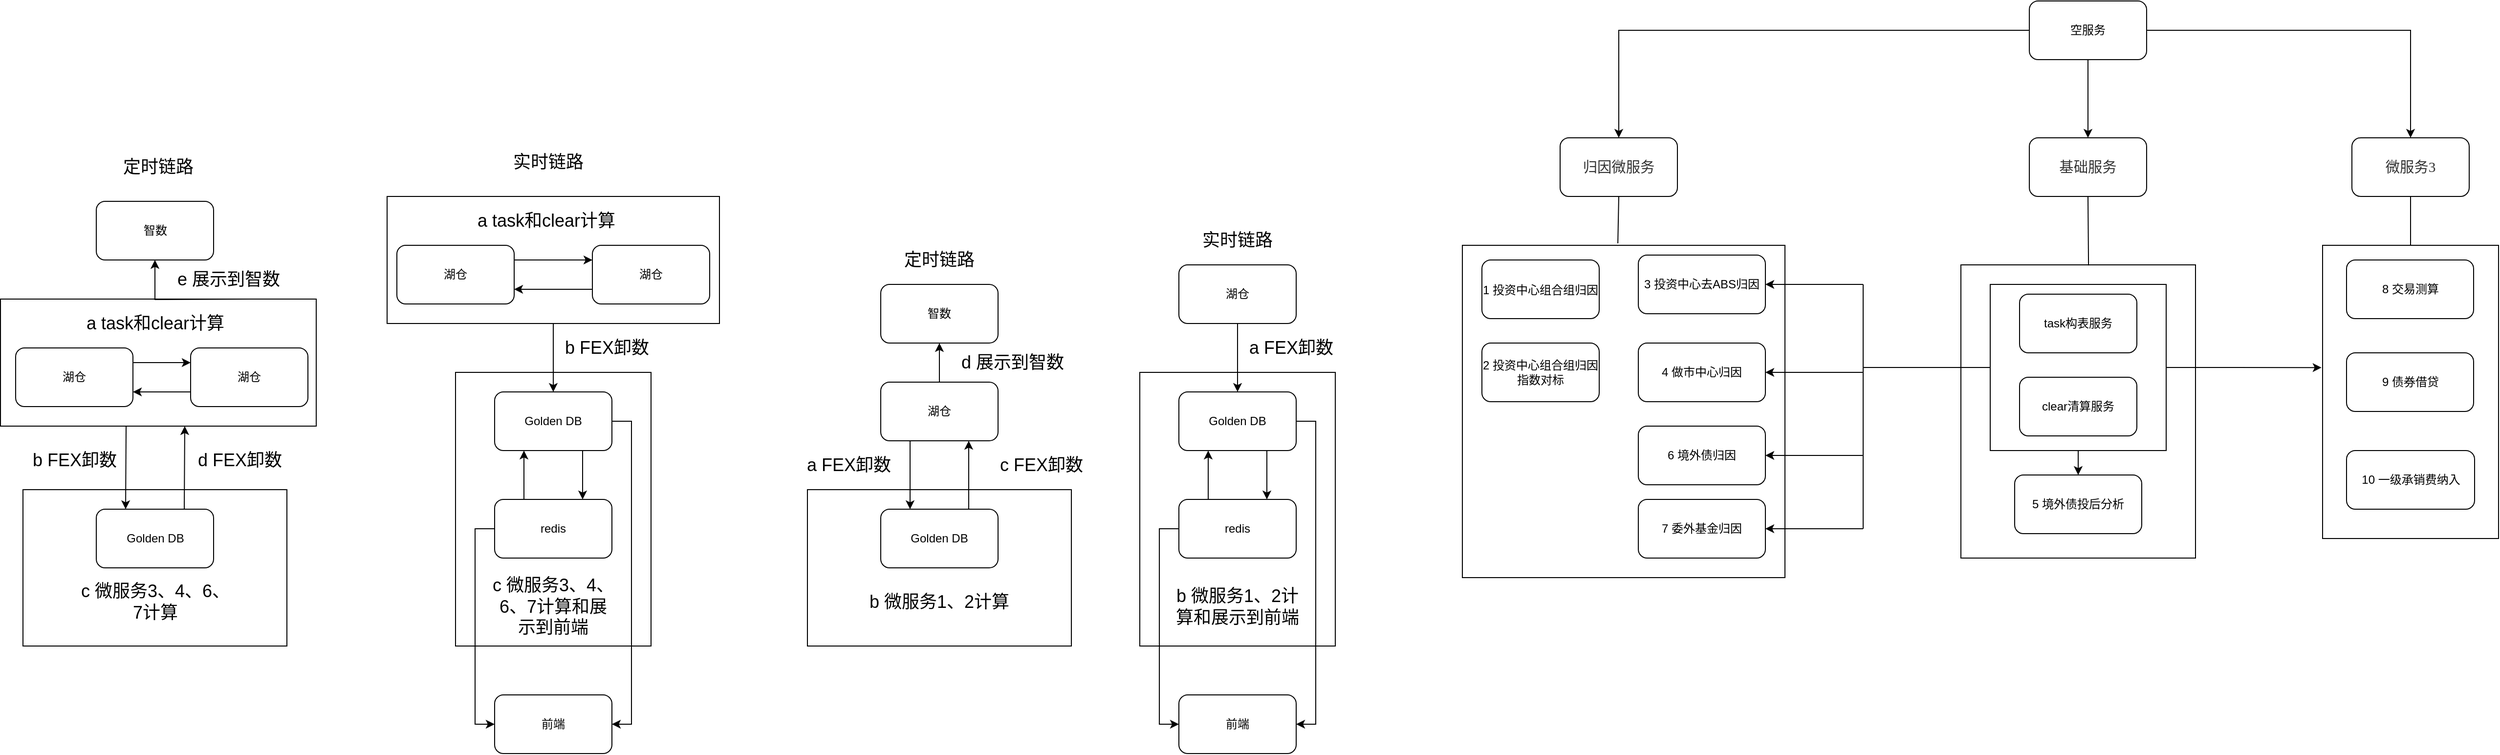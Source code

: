 <mxfile version="24.0.4" type="github">
  <diagram id="C5RBs43oDa-KdzZeNtuy" name="Page-1">
    <mxGraphModel dx="2261" dy="768" grid="1" gridSize="10" guides="1" tooltips="1" connect="1" arrows="1" fold="1" page="1" pageScale="1" pageWidth="827" pageHeight="1169" math="0" shadow="0">
      <root>
        <mxCell id="WIyWlLk6GJQsqaUBKTNV-0" />
        <mxCell id="WIyWlLk6GJQsqaUBKTNV-1" parent="WIyWlLk6GJQsqaUBKTNV-0" />
        <mxCell id="gpyAhbkI_0szL79RBJTk-83" value="" style="rounded=0;whiteSpace=wrap;html=1;" parent="WIyWlLk6GJQsqaUBKTNV-1" vertex="1">
          <mxGeometry x="-515.5" y="635" width="323" height="130" as="geometry" />
        </mxCell>
        <mxCell id="gpyAhbkI_0szL79RBJTk-49" value="" style="rounded=0;whiteSpace=wrap;html=1;" parent="WIyWlLk6GJQsqaUBKTNV-1" vertex="1">
          <mxGeometry x="-50" y="710" width="200" height="280" as="geometry" />
        </mxCell>
        <mxCell id="gpyAhbkI_0szL79RBJTk-82" style="edgeStyle=none;rounded=0;orthogonalLoop=1;jettySize=auto;html=1;exitX=0.5;exitY=1;exitDx=0;exitDy=0;entryX=0.5;entryY=0;entryDx=0;entryDy=0;" parent="WIyWlLk6GJQsqaUBKTNV-1" source="gpyAhbkI_0szL79RBJTk-76" target="gpyAhbkI_0szL79RBJTk-52" edge="1">
          <mxGeometry relative="1" as="geometry" />
        </mxCell>
        <mxCell id="gpyAhbkI_0szL79RBJTk-76" value="" style="rounded=0;whiteSpace=wrap;html=1;" parent="WIyWlLk6GJQsqaUBKTNV-1" vertex="1">
          <mxGeometry x="-120" y="530" width="340" height="130" as="geometry" />
        </mxCell>
        <mxCell id="gpyAhbkI_0szL79RBJTk-36" value="" style="rounded=0;whiteSpace=wrap;html=1;" parent="WIyWlLk6GJQsqaUBKTNV-1" vertex="1">
          <mxGeometry x="310" y="830" width="270" height="160" as="geometry" />
        </mxCell>
        <mxCell id="gpyAhbkI_0szL79RBJTk-24" value="" style="rounded=0;whiteSpace=wrap;html=1;" parent="WIyWlLk6GJQsqaUBKTNV-1" vertex="1">
          <mxGeometry x="650" y="710" width="200" height="280" as="geometry" />
        </mxCell>
        <mxCell id="8sShFJXzrjoNy3E7Pt8Y-33" value="" style="rounded=0;whiteSpace=wrap;html=1;" parent="WIyWlLk6GJQsqaUBKTNV-1" vertex="1">
          <mxGeometry x="1860" y="580" width="180" height="300" as="geometry" />
        </mxCell>
        <mxCell id="8sShFJXzrjoNy3E7Pt8Y-23" value="" style="rounded=0;whiteSpace=wrap;html=1;" parent="WIyWlLk6GJQsqaUBKTNV-1" vertex="1">
          <mxGeometry x="980" y="580" width="330" height="340" as="geometry" />
        </mxCell>
        <mxCell id="8sShFJXzrjoNy3E7Pt8Y-2" value="" style="edgeStyle=orthogonalEdgeStyle;rounded=0;orthogonalLoop=1;jettySize=auto;html=1;" parent="WIyWlLk6GJQsqaUBKTNV-1" source="8sShFJXzrjoNy3E7Pt8Y-0" target="8sShFJXzrjoNy3E7Pt8Y-1" edge="1">
          <mxGeometry relative="1" as="geometry" />
        </mxCell>
        <mxCell id="8sShFJXzrjoNy3E7Pt8Y-44" style="edgeStyle=orthogonalEdgeStyle;rounded=0;orthogonalLoop=1;jettySize=auto;html=1;exitX=1;exitY=0.5;exitDx=0;exitDy=0;entryX=0.5;entryY=0;entryDx=0;entryDy=0;" parent="WIyWlLk6GJQsqaUBKTNV-1" source="8sShFJXzrjoNy3E7Pt8Y-0" target="8sShFJXzrjoNy3E7Pt8Y-16" edge="1">
          <mxGeometry relative="1" as="geometry" />
        </mxCell>
        <mxCell id="8sShFJXzrjoNy3E7Pt8Y-0" value="空服务" style="rounded=1;whiteSpace=wrap;html=1;" parent="WIyWlLk6GJQsqaUBKTNV-1" vertex="1">
          <mxGeometry x="1560" y="330" width="120" height="60" as="geometry" />
        </mxCell>
        <mxCell id="8sShFJXzrjoNy3E7Pt8Y-1" value="&lt;div style=&quot;font-size: medium; text-align: start;&quot; data-hash=&quot;3e45efe6a880c21dcbc873dc145f4ac9&quot; data-version=&quot;3.0.0&quot;&gt;&lt;/div&gt;&lt;div style=&quot;font-size: medium; text-align: start;&quot; class=&quot;document&quot;&gt;&lt;div class=&quot;section&quot;&gt;&lt;p style=&quot;margin: 3pt 0pt 3pt 16.8pt; font-family: 等线; font-size: 12pt; line-height: 20.8px; text-indent: -16.8pt;&quot; class=&quot;paragraph text-align-type-left&quot;&gt;&lt;span style=&quot;font-size: 11pt; color: rgb(51, 51, 51); letter-spacing: 0pt; vertical-align: baseline;&quot; data-font-family=&quot;default&quot;&gt;归因微服务&lt;/span&gt;&lt;/p&gt;&lt;/div&gt;&lt;/div&gt;" style="rounded=1;whiteSpace=wrap;html=1;" parent="WIyWlLk6GJQsqaUBKTNV-1" vertex="1">
          <mxGeometry x="1080" y="470" width="120" height="60" as="geometry" />
        </mxCell>
        <mxCell id="8sShFJXzrjoNy3E7Pt8Y-3" value="&lt;div style=&quot;font-size: medium; text-align: start;&quot; data-hash=&quot;3e45efe6a880c21dcbc873dc145f4ac9&quot; data-version=&quot;3.0.0&quot;&gt;&lt;/div&gt;&lt;div style=&quot;font-size: medium; text-align: start;&quot; class=&quot;document&quot;&gt;&lt;div class=&quot;section&quot;&gt;&lt;p style=&quot;margin: 3pt 0pt 3pt 16.8pt; font-family: 等线; font-size: 12pt; line-height: 20.8px; text-indent: -16.8pt;&quot; class=&quot;paragraph text-align-type-left&quot;&gt;&lt;span style=&quot;font-family: Helvetica; font-size: 12px; text-align: center; text-indent: 0px;&quot;&gt;1 投资中心组合组归因&lt;/span&gt;&lt;br&gt;&lt;/p&gt;&lt;/div&gt;&lt;/div&gt;" style="rounded=1;whiteSpace=wrap;html=1;" parent="WIyWlLk6GJQsqaUBKTNV-1" vertex="1">
          <mxGeometry x="1000" y="595" width="120" height="60" as="geometry" />
        </mxCell>
        <mxCell id="8sShFJXzrjoNy3E7Pt8Y-5" value="2 投资中心组合组归因指数对标" style="rounded=1;whiteSpace=wrap;html=1;" parent="WIyWlLk6GJQsqaUBKTNV-1" vertex="1">
          <mxGeometry x="1000" y="680" width="120" height="60" as="geometry" />
        </mxCell>
        <mxCell id="8sShFJXzrjoNy3E7Pt8Y-7" value="3 投资中心去ABS归因" style="rounded=1;whiteSpace=wrap;html=1;" parent="WIyWlLk6GJQsqaUBKTNV-1" vertex="1">
          <mxGeometry x="1160" y="590" width="130" height="60" as="geometry" />
        </mxCell>
        <mxCell id="8sShFJXzrjoNy3E7Pt8Y-11" value="4 做市中心归因" style="rounded=1;whiteSpace=wrap;html=1;" parent="WIyWlLk6GJQsqaUBKTNV-1" vertex="1">
          <mxGeometry x="1160" y="680" width="130" height="60" as="geometry" />
        </mxCell>
        <mxCell id="8sShFJXzrjoNy3E7Pt8Y-15" value="&lt;div style=&quot;font-size: medium; text-align: start;&quot; data-hash=&quot;3e45efe6a880c21dcbc873dc145f4ac9&quot; data-version=&quot;3.0.0&quot;&gt;&lt;/div&gt;&lt;div style=&quot;font-size: medium; text-align: start;&quot; class=&quot;document&quot;&gt;&lt;div class=&quot;section&quot;&gt;&lt;p style=&quot;margin: 3pt 0pt 3pt 16.8pt; font-family: 等线; font-size: 12pt; line-height: 20.8px; text-indent: -16.8pt;&quot; class=&quot;paragraph text-align-type-left&quot;&gt;&lt;span style=&quot;font-size: 11pt; color: rgb(51, 51, 51); letter-spacing: 0pt; vertical-align: baseline;&quot; data-font-family=&quot;default&quot;&gt;基础服务&lt;/span&gt;&lt;/p&gt;&lt;/div&gt;&lt;/div&gt;" style="rounded=1;whiteSpace=wrap;html=1;" parent="WIyWlLk6GJQsqaUBKTNV-1" vertex="1">
          <mxGeometry x="1560" y="470" width="120" height="60" as="geometry" />
        </mxCell>
        <mxCell id="8sShFJXzrjoNy3E7Pt8Y-16" value="&lt;div style=&quot;font-size: medium; text-align: start;&quot; data-hash=&quot;3e45efe6a880c21dcbc873dc145f4ac9&quot; data-version=&quot;3.0.0&quot;&gt;&lt;/div&gt;&lt;div style=&quot;text-align: start;&quot; class=&quot;document&quot;&gt;&lt;div style=&quot;&quot; class=&quot;section&quot;&gt;&lt;p style=&quot;margin: 3pt 0pt 3pt 16.8pt; font-family: 等线; line-height: 20.8px; text-indent: -16.8pt;&quot; class=&quot;paragraph text-align-type-left&quot;&gt;&lt;font color=&quot;#333333&quot;&gt;&lt;span style=&quot;font-size: 14.667px;&quot;&gt;微服务3&lt;/span&gt;&lt;/font&gt;&lt;/p&gt;&lt;/div&gt;&lt;/div&gt;" style="rounded=1;whiteSpace=wrap;html=1;" parent="WIyWlLk6GJQsqaUBKTNV-1" vertex="1">
          <mxGeometry x="1890" y="470" width="120" height="60" as="geometry" />
        </mxCell>
        <mxCell id="8sShFJXzrjoNy3E7Pt8Y-19" value="" style="rounded=0;whiteSpace=wrap;html=1;" parent="WIyWlLk6GJQsqaUBKTNV-1" vertex="1">
          <mxGeometry x="1490" y="600" width="240" height="300" as="geometry" />
        </mxCell>
        <mxCell id="8sShFJXzrjoNy3E7Pt8Y-24" value="" style="endArrow=none;html=1;rounded=0;" parent="WIyWlLk6GJQsqaUBKTNV-1" edge="1">
          <mxGeometry width="50" height="50" relative="1" as="geometry">
            <mxPoint x="1390" y="870" as="sourcePoint" />
            <mxPoint x="1390" y="620" as="targetPoint" />
          </mxGeometry>
        </mxCell>
        <mxCell id="8sShFJXzrjoNy3E7Pt8Y-25" value="" style="endArrow=none;html=1;rounded=0;entryX=0;entryY=0.5;entryDx=0;entryDy=0;" parent="WIyWlLk6GJQsqaUBKTNV-1" target="8sShFJXzrjoNy3E7Pt8Y-35" edge="1">
          <mxGeometry width="50" height="50" relative="1" as="geometry">
            <mxPoint x="1390" y="705" as="sourcePoint" />
            <mxPoint x="1360" y="590" as="targetPoint" />
          </mxGeometry>
        </mxCell>
        <mxCell id="8sShFJXzrjoNy3E7Pt8Y-26" value="" style="endArrow=classic;html=1;rounded=0;entryX=1;entryY=0.5;entryDx=0;entryDy=0;" parent="WIyWlLk6GJQsqaUBKTNV-1" target="8sShFJXzrjoNy3E7Pt8Y-7" edge="1">
          <mxGeometry width="50" height="50" relative="1" as="geometry">
            <mxPoint x="1390" y="620" as="sourcePoint" />
            <mxPoint x="1360" y="590" as="targetPoint" />
          </mxGeometry>
        </mxCell>
        <mxCell id="8sShFJXzrjoNy3E7Pt8Y-27" value="" style="endArrow=classic;html=1;rounded=0;entryX=1;entryY=0.5;entryDx=0;entryDy=0;" parent="WIyWlLk6GJQsqaUBKTNV-1" target="8sShFJXzrjoNy3E7Pt8Y-11" edge="1">
          <mxGeometry width="50" height="50" relative="1" as="geometry">
            <mxPoint x="1390" y="710" as="sourcePoint" />
            <mxPoint x="1360" y="690" as="targetPoint" />
          </mxGeometry>
        </mxCell>
        <mxCell id="8sShFJXzrjoNy3E7Pt8Y-28" value="8 交易测算" style="rounded=1;whiteSpace=wrap;html=1;" parent="WIyWlLk6GJQsqaUBKTNV-1" vertex="1">
          <mxGeometry x="1884.5" y="595" width="130" height="60" as="geometry" />
        </mxCell>
        <mxCell id="8sShFJXzrjoNy3E7Pt8Y-29" value="9 债券借贷" style="rounded=1;whiteSpace=wrap;html=1;" parent="WIyWlLk6GJQsqaUBKTNV-1" vertex="1">
          <mxGeometry x="1884.5" y="690" width="130" height="60" as="geometry" />
        </mxCell>
        <mxCell id="8sShFJXzrjoNy3E7Pt8Y-30" value="10 一级承销费纳入" style="rounded=1;whiteSpace=wrap;html=1;" parent="WIyWlLk6GJQsqaUBKTNV-1" vertex="1">
          <mxGeometry x="1884.5" y="790" width="131" height="60" as="geometry" />
        </mxCell>
        <mxCell id="8sShFJXzrjoNy3E7Pt8Y-35" value="" style="rounded=0;whiteSpace=wrap;html=1;" parent="WIyWlLk6GJQsqaUBKTNV-1" vertex="1">
          <mxGeometry x="1520" y="620" width="180" height="170" as="geometry" />
        </mxCell>
        <mxCell id="8sShFJXzrjoNy3E7Pt8Y-31" value="6 境外债归因" style="rounded=1;whiteSpace=wrap;html=1;" parent="WIyWlLk6GJQsqaUBKTNV-1" vertex="1">
          <mxGeometry x="1160" y="765" width="130" height="60" as="geometry" />
        </mxCell>
        <mxCell id="8sShFJXzrjoNy3E7Pt8Y-32" value="7 委外基金归因" style="rounded=1;whiteSpace=wrap;html=1;" parent="WIyWlLk6GJQsqaUBKTNV-1" vertex="1">
          <mxGeometry x="1160" y="840" width="130" height="60" as="geometry" />
        </mxCell>
        <mxCell id="8sShFJXzrjoNy3E7Pt8Y-34" value="5 境外债投后分析" style="rounded=1;whiteSpace=wrap;html=1;" parent="WIyWlLk6GJQsqaUBKTNV-1" vertex="1">
          <mxGeometry x="1545" y="815" width="130" height="60" as="geometry" />
        </mxCell>
        <mxCell id="8sShFJXzrjoNy3E7Pt8Y-17" value="task构表服务" style="rounded=1;whiteSpace=wrap;html=1;" parent="WIyWlLk6GJQsqaUBKTNV-1" vertex="1">
          <mxGeometry x="1550" y="630" width="120" height="60" as="geometry" />
        </mxCell>
        <mxCell id="8sShFJXzrjoNy3E7Pt8Y-18" value="clear清算服务" style="whiteSpace=wrap;html=1;rounded=1;" parent="WIyWlLk6GJQsqaUBKTNV-1" vertex="1">
          <mxGeometry x="1550" y="715" width="120" height="60" as="geometry" />
        </mxCell>
        <mxCell id="8sShFJXzrjoNy3E7Pt8Y-36" value="" style="endArrow=classic;html=1;rounded=0;entryX=1;entryY=0.5;entryDx=0;entryDy=0;" parent="WIyWlLk6GJQsqaUBKTNV-1" target="8sShFJXzrjoNy3E7Pt8Y-31" edge="1">
          <mxGeometry width="50" height="50" relative="1" as="geometry">
            <mxPoint x="1390" y="795" as="sourcePoint" />
            <mxPoint x="1530" y="810" as="targetPoint" />
          </mxGeometry>
        </mxCell>
        <mxCell id="8sShFJXzrjoNy3E7Pt8Y-37" value="" style="endArrow=classic;html=1;rounded=0;entryX=1;entryY=0.5;entryDx=0;entryDy=0;" parent="WIyWlLk6GJQsqaUBKTNV-1" target="8sShFJXzrjoNy3E7Pt8Y-32" edge="1">
          <mxGeometry width="50" height="50" relative="1" as="geometry">
            <mxPoint x="1390" y="870" as="sourcePoint" />
            <mxPoint x="1530" y="810" as="targetPoint" />
          </mxGeometry>
        </mxCell>
        <mxCell id="8sShFJXzrjoNy3E7Pt8Y-38" value="" style="endArrow=classic;html=1;rounded=0;entryX=-0.006;entryY=0.417;entryDx=0;entryDy=0;entryPerimeter=0;exitX=1;exitY=0.5;exitDx=0;exitDy=0;" parent="WIyWlLk6GJQsqaUBKTNV-1" source="8sShFJXzrjoNy3E7Pt8Y-35" target="8sShFJXzrjoNy3E7Pt8Y-33" edge="1">
          <mxGeometry width="50" height="50" relative="1" as="geometry">
            <mxPoint x="1530" y="820" as="sourcePoint" />
            <mxPoint x="1580" y="770" as="targetPoint" />
          </mxGeometry>
        </mxCell>
        <mxCell id="8sShFJXzrjoNy3E7Pt8Y-39" value="" style="endArrow=classic;html=1;rounded=0;entryX=0.5;entryY=0;entryDx=0;entryDy=0;exitX=0.5;exitY=1;exitDx=0;exitDy=0;" parent="WIyWlLk6GJQsqaUBKTNV-1" source="8sShFJXzrjoNy3E7Pt8Y-35" target="8sShFJXzrjoNy3E7Pt8Y-34" edge="1">
          <mxGeometry width="50" height="50" relative="1" as="geometry">
            <mxPoint x="1530" y="820" as="sourcePoint" />
            <mxPoint x="1580" y="770" as="targetPoint" />
          </mxGeometry>
        </mxCell>
        <mxCell id="8sShFJXzrjoNy3E7Pt8Y-40" value="" style="endArrow=none;html=1;rounded=0;exitX=0.5;exitY=1;exitDx=0;exitDy=0;entryX=0.482;entryY=-0.006;entryDx=0;entryDy=0;entryPerimeter=0;" parent="WIyWlLk6GJQsqaUBKTNV-1" source="8sShFJXzrjoNy3E7Pt8Y-1" target="8sShFJXzrjoNy3E7Pt8Y-23" edge="1">
          <mxGeometry width="50" height="50" relative="1" as="geometry">
            <mxPoint x="1530" y="820" as="sourcePoint" />
            <mxPoint x="1580" y="770" as="targetPoint" />
          </mxGeometry>
        </mxCell>
        <mxCell id="8sShFJXzrjoNy3E7Pt8Y-41" value="" style="endArrow=none;html=1;rounded=0;exitX=0.5;exitY=1;exitDx=0;exitDy=0;entryX=0.544;entryY=0.002;entryDx=0;entryDy=0;entryPerimeter=0;" parent="WIyWlLk6GJQsqaUBKTNV-1" source="8sShFJXzrjoNy3E7Pt8Y-15" target="8sShFJXzrjoNy3E7Pt8Y-19" edge="1">
          <mxGeometry width="50" height="50" relative="1" as="geometry">
            <mxPoint x="1530" y="720" as="sourcePoint" />
            <mxPoint x="1580" y="670" as="targetPoint" />
          </mxGeometry>
        </mxCell>
        <mxCell id="8sShFJXzrjoNy3E7Pt8Y-42" value="" style="endArrow=none;html=1;rounded=0;exitX=0.5;exitY=0;exitDx=0;exitDy=0;entryX=0.5;entryY=1;entryDx=0;entryDy=0;" parent="WIyWlLk6GJQsqaUBKTNV-1" source="8sShFJXzrjoNy3E7Pt8Y-33" target="8sShFJXzrjoNy3E7Pt8Y-16" edge="1">
          <mxGeometry width="50" height="50" relative="1" as="geometry">
            <mxPoint x="1530" y="720" as="sourcePoint" />
            <mxPoint x="1580" y="670" as="targetPoint" />
          </mxGeometry>
        </mxCell>
        <mxCell id="8sShFJXzrjoNy3E7Pt8Y-43" value="" style="endArrow=classic;html=1;rounded=0;exitX=0.5;exitY=1;exitDx=0;exitDy=0;entryX=0.5;entryY=0;entryDx=0;entryDy=0;" parent="WIyWlLk6GJQsqaUBKTNV-1" source="8sShFJXzrjoNy3E7Pt8Y-0" target="8sShFJXzrjoNy3E7Pt8Y-15" edge="1">
          <mxGeometry width="50" height="50" relative="1" as="geometry">
            <mxPoint x="1370" y="790" as="sourcePoint" />
            <mxPoint x="1420" y="740" as="targetPoint" />
          </mxGeometry>
        </mxCell>
        <mxCell id="gpyAhbkI_0szL79RBJTk-43" style="edgeStyle=none;rounded=0;orthogonalLoop=1;jettySize=auto;html=1;exitX=0.75;exitY=1;exitDx=0;exitDy=0;entryX=0.75;entryY=0;entryDx=0;entryDy=0;" parent="WIyWlLk6GJQsqaUBKTNV-1" source="gpyAhbkI_0szL79RBJTk-0" target="gpyAhbkI_0szL79RBJTk-5" edge="1">
          <mxGeometry relative="1" as="geometry" />
        </mxCell>
        <mxCell id="gpyAhbkI_0szL79RBJTk-45" style="edgeStyle=orthogonalEdgeStyle;rounded=0;orthogonalLoop=1;jettySize=auto;html=1;exitX=1;exitY=0.5;exitDx=0;exitDy=0;entryX=1;entryY=0.5;entryDx=0;entryDy=0;" parent="WIyWlLk6GJQsqaUBKTNV-1" source="gpyAhbkI_0szL79RBJTk-0" target="gpyAhbkI_0szL79RBJTk-19" edge="1">
          <mxGeometry relative="1" as="geometry" />
        </mxCell>
        <mxCell id="gpyAhbkI_0szL79RBJTk-0" value="Golden DB" style="rounded=1;whiteSpace=wrap;html=1;" parent="WIyWlLk6GJQsqaUBKTNV-1" vertex="1">
          <mxGeometry x="690" y="730" width="120" height="60" as="geometry" />
        </mxCell>
        <mxCell id="gpyAhbkI_0szL79RBJTk-17" value="" style="edgeStyle=orthogonalEdgeStyle;rounded=0;orthogonalLoop=1;jettySize=auto;html=1;" parent="WIyWlLk6GJQsqaUBKTNV-1" source="gpyAhbkI_0szL79RBJTk-1" target="gpyAhbkI_0szL79RBJTk-0" edge="1">
          <mxGeometry relative="1" as="geometry">
            <Array as="points">
              <mxPoint x="750" y="650" />
              <mxPoint x="750" y="650" />
            </Array>
          </mxGeometry>
        </mxCell>
        <mxCell id="gpyAhbkI_0szL79RBJTk-1" value="湖仓" style="rounded=1;whiteSpace=wrap;html=1;" parent="WIyWlLk6GJQsqaUBKTNV-1" vertex="1">
          <mxGeometry x="690" y="600" width="120" height="60" as="geometry" />
        </mxCell>
        <mxCell id="gpyAhbkI_0szL79RBJTk-42" style="edgeStyle=none;rounded=0;orthogonalLoop=1;jettySize=auto;html=1;entryX=0.25;entryY=1;entryDx=0;entryDy=0;exitX=0.25;exitY=0;exitDx=0;exitDy=0;" parent="WIyWlLk6GJQsqaUBKTNV-1" source="gpyAhbkI_0szL79RBJTk-5" target="gpyAhbkI_0szL79RBJTk-0" edge="1">
          <mxGeometry relative="1" as="geometry" />
        </mxCell>
        <mxCell id="gpyAhbkI_0szL79RBJTk-47" style="edgeStyle=orthogonalEdgeStyle;rounded=0;orthogonalLoop=1;jettySize=auto;html=1;exitX=0;exitY=0.5;exitDx=0;exitDy=0;entryX=0;entryY=0.5;entryDx=0;entryDy=0;" parent="WIyWlLk6GJQsqaUBKTNV-1" source="gpyAhbkI_0szL79RBJTk-5" target="gpyAhbkI_0szL79RBJTk-19" edge="1">
          <mxGeometry relative="1" as="geometry" />
        </mxCell>
        <mxCell id="gpyAhbkI_0szL79RBJTk-5" value="redis" style="rounded=1;whiteSpace=wrap;html=1;" parent="WIyWlLk6GJQsqaUBKTNV-1" vertex="1">
          <mxGeometry x="690" y="840" width="120" height="60" as="geometry" />
        </mxCell>
        <mxCell id="gpyAhbkI_0szL79RBJTk-19" value="前端" style="rounded=1;whiteSpace=wrap;html=1;" parent="WIyWlLk6GJQsqaUBKTNV-1" vertex="1">
          <mxGeometry x="690" y="1040" width="120" height="60" as="geometry" />
        </mxCell>
        <mxCell id="gpyAhbkI_0szL79RBJTk-23" value="&lt;font style=&quot;font-size: 18px;&quot;&gt;b 微服务1、2计算和展示到前端&lt;/font&gt;" style="text;strokeColor=none;align=center;fillColor=none;html=1;verticalAlign=middle;whiteSpace=wrap;rounded=0;" parent="WIyWlLk6GJQsqaUBKTNV-1" vertex="1">
          <mxGeometry x="685" y="920" width="130" height="60" as="geometry" />
        </mxCell>
        <mxCell id="gpyAhbkI_0szL79RBJTk-25" value="&lt;font style=&quot;font-size: 18px;&quot;&gt;a FEX卸数&lt;/font&gt;" style="text;strokeColor=none;align=center;fillColor=none;html=1;verticalAlign=middle;whiteSpace=wrap;rounded=0;" parent="WIyWlLk6GJQsqaUBKTNV-1" vertex="1">
          <mxGeometry x="750" y="670" width="110" height="30" as="geometry" />
        </mxCell>
        <mxCell id="gpyAhbkI_0szL79RBJTk-26" value="&lt;font style=&quot;font-size: 18px;&quot;&gt;实时链路&lt;/font&gt;" style="text;strokeColor=none;align=center;fillColor=none;html=1;verticalAlign=middle;whiteSpace=wrap;rounded=0;" parent="WIyWlLk6GJQsqaUBKTNV-1" vertex="1">
          <mxGeometry x="680" y="560" width="140" height="30" as="geometry" />
        </mxCell>
        <mxCell id="gpyAhbkI_0szL79RBJTk-32" value="" style="edgeStyle=orthogonalEdgeStyle;rounded=0;orthogonalLoop=1;jettySize=auto;html=1;" parent="WIyWlLk6GJQsqaUBKTNV-1" source="gpyAhbkI_0szL79RBJTk-27" target="gpyAhbkI_0szL79RBJTk-31" edge="1">
          <mxGeometry relative="1" as="geometry" />
        </mxCell>
        <mxCell id="gpyAhbkI_0szL79RBJTk-34" style="edgeStyle=none;rounded=0;orthogonalLoop=1;jettySize=auto;html=1;exitX=0.25;exitY=1;exitDx=0;exitDy=0;entryX=0.25;entryY=0;entryDx=0;entryDy=0;" parent="WIyWlLk6GJQsqaUBKTNV-1" source="gpyAhbkI_0szL79RBJTk-27" target="gpyAhbkI_0szL79RBJTk-30" edge="1">
          <mxGeometry relative="1" as="geometry" />
        </mxCell>
        <mxCell id="gpyAhbkI_0szL79RBJTk-27" value="湖仓" style="rounded=1;whiteSpace=wrap;html=1;" parent="WIyWlLk6GJQsqaUBKTNV-1" vertex="1">
          <mxGeometry x="385" y="720" width="120" height="60" as="geometry" />
        </mxCell>
        <mxCell id="gpyAhbkI_0szL79RBJTk-29" value="&lt;font style=&quot;font-size: 18px;&quot;&gt;定时链路&lt;/font&gt;" style="text;strokeColor=none;align=center;fillColor=none;html=1;verticalAlign=middle;whiteSpace=wrap;rounded=0;" parent="WIyWlLk6GJQsqaUBKTNV-1" vertex="1">
          <mxGeometry x="375" y="580" width="140" height="30" as="geometry" />
        </mxCell>
        <mxCell id="gpyAhbkI_0szL79RBJTk-35" style="edgeStyle=none;rounded=0;orthogonalLoop=1;jettySize=auto;html=1;exitX=0.75;exitY=0;exitDx=0;exitDy=0;entryX=0.75;entryY=1;entryDx=0;entryDy=0;" parent="WIyWlLk6GJQsqaUBKTNV-1" source="gpyAhbkI_0szL79RBJTk-30" target="gpyAhbkI_0szL79RBJTk-27" edge="1">
          <mxGeometry relative="1" as="geometry" />
        </mxCell>
        <mxCell id="gpyAhbkI_0szL79RBJTk-30" value="Golden DB" style="rounded=1;whiteSpace=wrap;html=1;" parent="WIyWlLk6GJQsqaUBKTNV-1" vertex="1">
          <mxGeometry x="385" y="850" width="120" height="60" as="geometry" />
        </mxCell>
        <mxCell id="gpyAhbkI_0szL79RBJTk-31" value="智数" style="rounded=1;whiteSpace=wrap;html=1;" parent="WIyWlLk6GJQsqaUBKTNV-1" vertex="1">
          <mxGeometry x="385" y="620" width="120" height="60" as="geometry" />
        </mxCell>
        <mxCell id="gpyAhbkI_0szL79RBJTk-37" value="&lt;font style=&quot;font-size: 18px;&quot;&gt;b 微服务1、2计算&lt;/font&gt;" style="text;strokeColor=none;align=center;fillColor=none;html=1;verticalAlign=middle;whiteSpace=wrap;rounded=0;" parent="WIyWlLk6GJQsqaUBKTNV-1" vertex="1">
          <mxGeometry x="365" y="910" width="160" height="70" as="geometry" />
        </mxCell>
        <mxCell id="gpyAhbkI_0szL79RBJTk-38" value="&lt;font style=&quot;font-size: 18px;&quot;&gt;a FEX卸数&lt;/font&gt;" style="text;strokeColor=none;align=center;fillColor=none;html=1;verticalAlign=middle;whiteSpace=wrap;rounded=0;" parent="WIyWlLk6GJQsqaUBKTNV-1" vertex="1">
          <mxGeometry x="300" y="790" width="105" height="30" as="geometry" />
        </mxCell>
        <mxCell id="gpyAhbkI_0szL79RBJTk-39" value="&lt;font style=&quot;font-size: 18px;&quot;&gt;c FEX卸数&lt;/font&gt;" style="text;strokeColor=none;align=center;fillColor=none;html=1;verticalAlign=middle;whiteSpace=wrap;rounded=0;" parent="WIyWlLk6GJQsqaUBKTNV-1" vertex="1">
          <mxGeometry x="499" y="790" width="101" height="30" as="geometry" />
        </mxCell>
        <mxCell id="gpyAhbkI_0szL79RBJTk-40" value="&lt;font style=&quot;font-size: 18px;&quot;&gt;d 展示到智数&lt;/font&gt;" style="text;strokeColor=none;align=center;fillColor=none;html=1;verticalAlign=middle;whiteSpace=wrap;rounded=0;" parent="WIyWlLk6GJQsqaUBKTNV-1" vertex="1">
          <mxGeometry x="460" y="685" width="120" height="30" as="geometry" />
        </mxCell>
        <mxCell id="gpyAhbkI_0szL79RBJTk-44" style="edgeStyle=none;rounded=0;orthogonalLoop=1;jettySize=auto;html=1;exitX=1;exitY=0.25;exitDx=0;exitDy=0;" parent="WIyWlLk6GJQsqaUBKTNV-1" source="gpyAhbkI_0szL79RBJTk-24" target="gpyAhbkI_0szL79RBJTk-24" edge="1">
          <mxGeometry relative="1" as="geometry" />
        </mxCell>
        <mxCell id="gpyAhbkI_0szL79RBJTk-48" value="" style="rounded=0;whiteSpace=wrap;html=1;" parent="WIyWlLk6GJQsqaUBKTNV-1" vertex="1">
          <mxGeometry x="-492.5" y="830" width="270" height="160" as="geometry" />
        </mxCell>
        <mxCell id="gpyAhbkI_0szL79RBJTk-50" style="edgeStyle=none;rounded=0;orthogonalLoop=1;jettySize=auto;html=1;exitX=0.75;exitY=1;exitDx=0;exitDy=0;entryX=0.75;entryY=0;entryDx=0;entryDy=0;" parent="WIyWlLk6GJQsqaUBKTNV-1" source="gpyAhbkI_0szL79RBJTk-52" target="gpyAhbkI_0szL79RBJTk-57" edge="1">
          <mxGeometry relative="1" as="geometry" />
        </mxCell>
        <mxCell id="gpyAhbkI_0szL79RBJTk-51" style="edgeStyle=orthogonalEdgeStyle;rounded=0;orthogonalLoop=1;jettySize=auto;html=1;exitX=1;exitY=0.5;exitDx=0;exitDy=0;entryX=1;entryY=0.5;entryDx=0;entryDy=0;" parent="WIyWlLk6GJQsqaUBKTNV-1" source="gpyAhbkI_0szL79RBJTk-52" target="gpyAhbkI_0szL79RBJTk-58" edge="1">
          <mxGeometry relative="1" as="geometry" />
        </mxCell>
        <mxCell id="gpyAhbkI_0szL79RBJTk-52" value="Golden DB" style="rounded=1;whiteSpace=wrap;html=1;" parent="WIyWlLk6GJQsqaUBKTNV-1" vertex="1">
          <mxGeometry x="-10" y="730" width="120" height="60" as="geometry" />
        </mxCell>
        <mxCell id="gpyAhbkI_0szL79RBJTk-80" style="edgeStyle=orthogonalEdgeStyle;rounded=0;orthogonalLoop=1;jettySize=auto;html=1;exitX=1;exitY=0.25;exitDx=0;exitDy=0;entryX=0;entryY=0.25;entryDx=0;entryDy=0;" parent="WIyWlLk6GJQsqaUBKTNV-1" source="gpyAhbkI_0szL79RBJTk-54" target="gpyAhbkI_0szL79RBJTk-74" edge="1">
          <mxGeometry relative="1" as="geometry" />
        </mxCell>
        <mxCell id="gpyAhbkI_0szL79RBJTk-54" value="湖仓" style="rounded=1;whiteSpace=wrap;html=1;" parent="WIyWlLk6GJQsqaUBKTNV-1" vertex="1">
          <mxGeometry x="-110" y="580" width="120" height="60" as="geometry" />
        </mxCell>
        <mxCell id="gpyAhbkI_0szL79RBJTk-55" style="edgeStyle=none;rounded=0;orthogonalLoop=1;jettySize=auto;html=1;entryX=0.25;entryY=1;entryDx=0;entryDy=0;exitX=0.25;exitY=0;exitDx=0;exitDy=0;" parent="WIyWlLk6GJQsqaUBKTNV-1" source="gpyAhbkI_0szL79RBJTk-57" target="gpyAhbkI_0szL79RBJTk-52" edge="1">
          <mxGeometry relative="1" as="geometry" />
        </mxCell>
        <mxCell id="gpyAhbkI_0szL79RBJTk-56" style="edgeStyle=orthogonalEdgeStyle;rounded=0;orthogonalLoop=1;jettySize=auto;html=1;exitX=0;exitY=0.5;exitDx=0;exitDy=0;entryX=0;entryY=0.5;entryDx=0;entryDy=0;" parent="WIyWlLk6GJQsqaUBKTNV-1" source="gpyAhbkI_0szL79RBJTk-57" target="gpyAhbkI_0szL79RBJTk-58" edge="1">
          <mxGeometry relative="1" as="geometry" />
        </mxCell>
        <mxCell id="gpyAhbkI_0szL79RBJTk-57" value="redis" style="rounded=1;whiteSpace=wrap;html=1;" parent="WIyWlLk6GJQsqaUBKTNV-1" vertex="1">
          <mxGeometry x="-10" y="840" width="120" height="60" as="geometry" />
        </mxCell>
        <mxCell id="gpyAhbkI_0szL79RBJTk-58" value="前端" style="rounded=1;whiteSpace=wrap;html=1;" parent="WIyWlLk6GJQsqaUBKTNV-1" vertex="1">
          <mxGeometry x="-10" y="1040" width="120" height="60" as="geometry" />
        </mxCell>
        <mxCell id="gpyAhbkI_0szL79RBJTk-59" value="&lt;font style=&quot;font-size: 18px;&quot;&gt;c 微服务3、4、6、7计算和展示到前端&lt;/font&gt;" style="text;strokeColor=none;align=center;fillColor=none;html=1;verticalAlign=middle;whiteSpace=wrap;rounded=0;" parent="WIyWlLk6GJQsqaUBKTNV-1" vertex="1">
          <mxGeometry x="-15" y="920" width="130" height="60" as="geometry" />
        </mxCell>
        <mxCell id="gpyAhbkI_0szL79RBJTk-60" value="&lt;font style=&quot;font-size: 18px;&quot;&gt;b FEX卸数&lt;/font&gt;" style="text;strokeColor=none;align=center;fillColor=none;html=1;verticalAlign=middle;whiteSpace=wrap;rounded=0;" parent="WIyWlLk6GJQsqaUBKTNV-1" vertex="1">
          <mxGeometry x="50" y="670" width="110" height="30" as="geometry" />
        </mxCell>
        <mxCell id="gpyAhbkI_0szL79RBJTk-61" value="&lt;font style=&quot;font-size: 18px;&quot;&gt;实时链路&lt;/font&gt;" style="text;strokeColor=none;align=center;fillColor=none;html=1;verticalAlign=middle;whiteSpace=wrap;rounded=0;" parent="WIyWlLk6GJQsqaUBKTNV-1" vertex="1">
          <mxGeometry x="-25" y="480" width="140" height="30" as="geometry" />
        </mxCell>
        <mxCell id="gpyAhbkI_0szL79RBJTk-62" value="" style="edgeStyle=orthogonalEdgeStyle;rounded=0;orthogonalLoop=1;jettySize=auto;html=1;" parent="WIyWlLk6GJQsqaUBKTNV-1" target="gpyAhbkI_0szL79RBJTk-68" edge="1">
          <mxGeometry relative="1" as="geometry">
            <mxPoint x="-255" y="635" as="sourcePoint" />
          </mxGeometry>
        </mxCell>
        <mxCell id="gpyAhbkI_0szL79RBJTk-63" style="edgeStyle=none;rounded=0;orthogonalLoop=1;jettySize=auto;html=1;entryX=0.25;entryY=0;entryDx=0;entryDy=0;" parent="WIyWlLk6GJQsqaUBKTNV-1" target="gpyAhbkI_0szL79RBJTk-67" edge="1">
          <mxGeometry relative="1" as="geometry">
            <mxPoint x="-387" y="765" as="sourcePoint" />
          </mxGeometry>
        </mxCell>
        <mxCell id="gpyAhbkI_0szL79RBJTk-65" value="&lt;font style=&quot;font-size: 18px;&quot;&gt;定时链路&lt;/font&gt;" style="text;strokeColor=none;align=center;fillColor=none;html=1;verticalAlign=middle;whiteSpace=wrap;rounded=0;" parent="WIyWlLk6GJQsqaUBKTNV-1" vertex="1">
          <mxGeometry x="-424" y="485" width="140" height="30" as="geometry" />
        </mxCell>
        <mxCell id="gpyAhbkI_0szL79RBJTk-66" style="edgeStyle=none;rounded=0;orthogonalLoop=1;jettySize=auto;html=1;exitX=0.75;exitY=0;exitDx=0;exitDy=0;" parent="WIyWlLk6GJQsqaUBKTNV-1" source="gpyAhbkI_0szL79RBJTk-67" edge="1">
          <mxGeometry relative="1" as="geometry">
            <mxPoint x="-327" y="765" as="targetPoint" />
          </mxGeometry>
        </mxCell>
        <mxCell id="gpyAhbkI_0szL79RBJTk-67" value="Golden DB" style="rounded=1;whiteSpace=wrap;html=1;" parent="WIyWlLk6GJQsqaUBKTNV-1" vertex="1">
          <mxGeometry x="-417.5" y="850" width="120" height="60" as="geometry" />
        </mxCell>
        <mxCell id="gpyAhbkI_0szL79RBJTk-68" value="智数" style="rounded=1;whiteSpace=wrap;html=1;" parent="WIyWlLk6GJQsqaUBKTNV-1" vertex="1">
          <mxGeometry x="-417.5" y="535" width="120" height="60" as="geometry" />
        </mxCell>
        <mxCell id="gpyAhbkI_0szL79RBJTk-69" value="&lt;font style=&quot;font-size: 18px;&quot;&gt;c 微服务3、4、6、7计算&lt;/font&gt;" style="text;strokeColor=none;align=center;fillColor=none;html=1;verticalAlign=middle;whiteSpace=wrap;rounded=0;" parent="WIyWlLk6GJQsqaUBKTNV-1" vertex="1">
          <mxGeometry x="-437.5" y="910" width="160" height="70" as="geometry" />
        </mxCell>
        <mxCell id="gpyAhbkI_0szL79RBJTk-70" value="&lt;font style=&quot;font-size: 18px;&quot;&gt;b FEX卸数&lt;/font&gt;" style="text;strokeColor=none;align=center;fillColor=none;html=1;verticalAlign=middle;whiteSpace=wrap;rounded=0;" parent="WIyWlLk6GJQsqaUBKTNV-1" vertex="1">
          <mxGeometry x="-492.5" y="785" width="105" height="30" as="geometry" />
        </mxCell>
        <mxCell id="gpyAhbkI_0szL79RBJTk-71" value="&lt;font style=&quot;font-size: 18px;&quot;&gt;d FEX卸数&lt;/font&gt;" style="text;strokeColor=none;align=center;fillColor=none;html=1;verticalAlign=middle;whiteSpace=wrap;rounded=0;" parent="WIyWlLk6GJQsqaUBKTNV-1" vertex="1">
          <mxGeometry x="-321" y="785" width="101" height="30" as="geometry" />
        </mxCell>
        <mxCell id="gpyAhbkI_0szL79RBJTk-72" value="&lt;font style=&quot;font-size: 18px;&quot;&gt;e 展示到智数&lt;/font&gt;" style="text;strokeColor=none;align=center;fillColor=none;html=1;verticalAlign=middle;whiteSpace=wrap;rounded=0;" parent="WIyWlLk6GJQsqaUBKTNV-1" vertex="1">
          <mxGeometry x="-342.5" y="600" width="120" height="30" as="geometry" />
        </mxCell>
        <mxCell id="gpyAhbkI_0szL79RBJTk-73" style="edgeStyle=none;rounded=0;orthogonalLoop=1;jettySize=auto;html=1;exitX=1;exitY=0.25;exitDx=0;exitDy=0;" parent="WIyWlLk6GJQsqaUBKTNV-1" source="gpyAhbkI_0szL79RBJTk-49" target="gpyAhbkI_0szL79RBJTk-49" edge="1">
          <mxGeometry relative="1" as="geometry" />
        </mxCell>
        <mxCell id="gpyAhbkI_0szL79RBJTk-81" style="edgeStyle=orthogonalEdgeStyle;rounded=0;orthogonalLoop=1;jettySize=auto;html=1;exitX=0;exitY=0.75;exitDx=0;exitDy=0;entryX=1;entryY=0.75;entryDx=0;entryDy=0;" parent="WIyWlLk6GJQsqaUBKTNV-1" source="gpyAhbkI_0szL79RBJTk-74" target="gpyAhbkI_0szL79RBJTk-54" edge="1">
          <mxGeometry relative="1" as="geometry" />
        </mxCell>
        <mxCell id="gpyAhbkI_0szL79RBJTk-74" value="湖仓" style="rounded=1;whiteSpace=wrap;html=1;" parent="WIyWlLk6GJQsqaUBKTNV-1" vertex="1">
          <mxGeometry x="90" y="580" width="120" height="60" as="geometry" />
        </mxCell>
        <mxCell id="gpyAhbkI_0szL79RBJTk-79" value="&lt;font style=&quot;font-size: 18px;&quot;&gt;a task和clear计算&amp;nbsp;&lt;/font&gt;" style="text;strokeColor=none;align=center;fillColor=none;html=1;verticalAlign=middle;whiteSpace=wrap;rounded=0;" parent="WIyWlLk6GJQsqaUBKTNV-1" vertex="1">
          <mxGeometry x="-37.5" y="540" width="165" height="30" as="geometry" />
        </mxCell>
        <mxCell id="gpyAhbkI_0szL79RBJTk-84" style="edgeStyle=orthogonalEdgeStyle;rounded=0;orthogonalLoop=1;jettySize=auto;html=1;exitX=1;exitY=0.25;exitDx=0;exitDy=0;entryX=0;entryY=0.25;entryDx=0;entryDy=0;" parent="WIyWlLk6GJQsqaUBKTNV-1" source="gpyAhbkI_0szL79RBJTk-85" target="gpyAhbkI_0szL79RBJTk-87" edge="1">
          <mxGeometry relative="1" as="geometry">
            <mxPoint x="-332.5" y="700" as="targetPoint" />
          </mxGeometry>
        </mxCell>
        <mxCell id="gpyAhbkI_0szL79RBJTk-85" value="湖仓" style="rounded=1;whiteSpace=wrap;html=1;" parent="WIyWlLk6GJQsqaUBKTNV-1" vertex="1">
          <mxGeometry x="-500" y="685" width="120" height="60" as="geometry" />
        </mxCell>
        <mxCell id="gpyAhbkI_0szL79RBJTk-86" style="edgeStyle=orthogonalEdgeStyle;rounded=0;orthogonalLoop=1;jettySize=auto;html=1;exitX=0;exitY=0.75;exitDx=0;exitDy=0;entryX=1;entryY=0.75;entryDx=0;entryDy=0;" parent="WIyWlLk6GJQsqaUBKTNV-1" source="gpyAhbkI_0szL79RBJTk-87" target="gpyAhbkI_0szL79RBJTk-85" edge="1">
          <mxGeometry relative="1" as="geometry">
            <mxPoint x="-332.5" y="730" as="sourcePoint" />
          </mxGeometry>
        </mxCell>
        <mxCell id="gpyAhbkI_0szL79RBJTk-87" value="湖仓" style="rounded=1;whiteSpace=wrap;html=1;" parent="WIyWlLk6GJQsqaUBKTNV-1" vertex="1">
          <mxGeometry x="-321" y="685" width="120" height="60" as="geometry" />
        </mxCell>
        <mxCell id="gpyAhbkI_0szL79RBJTk-88" value="&lt;font style=&quot;font-size: 18px;&quot;&gt;a task和clear计算&amp;nbsp;&lt;/font&gt;" style="text;strokeColor=none;align=center;fillColor=none;html=1;verticalAlign=middle;whiteSpace=wrap;rounded=0;" parent="WIyWlLk6GJQsqaUBKTNV-1" vertex="1">
          <mxGeometry x="-437.5" y="645" width="165" height="30" as="geometry" />
        </mxCell>
      </root>
    </mxGraphModel>
  </diagram>
</mxfile>
